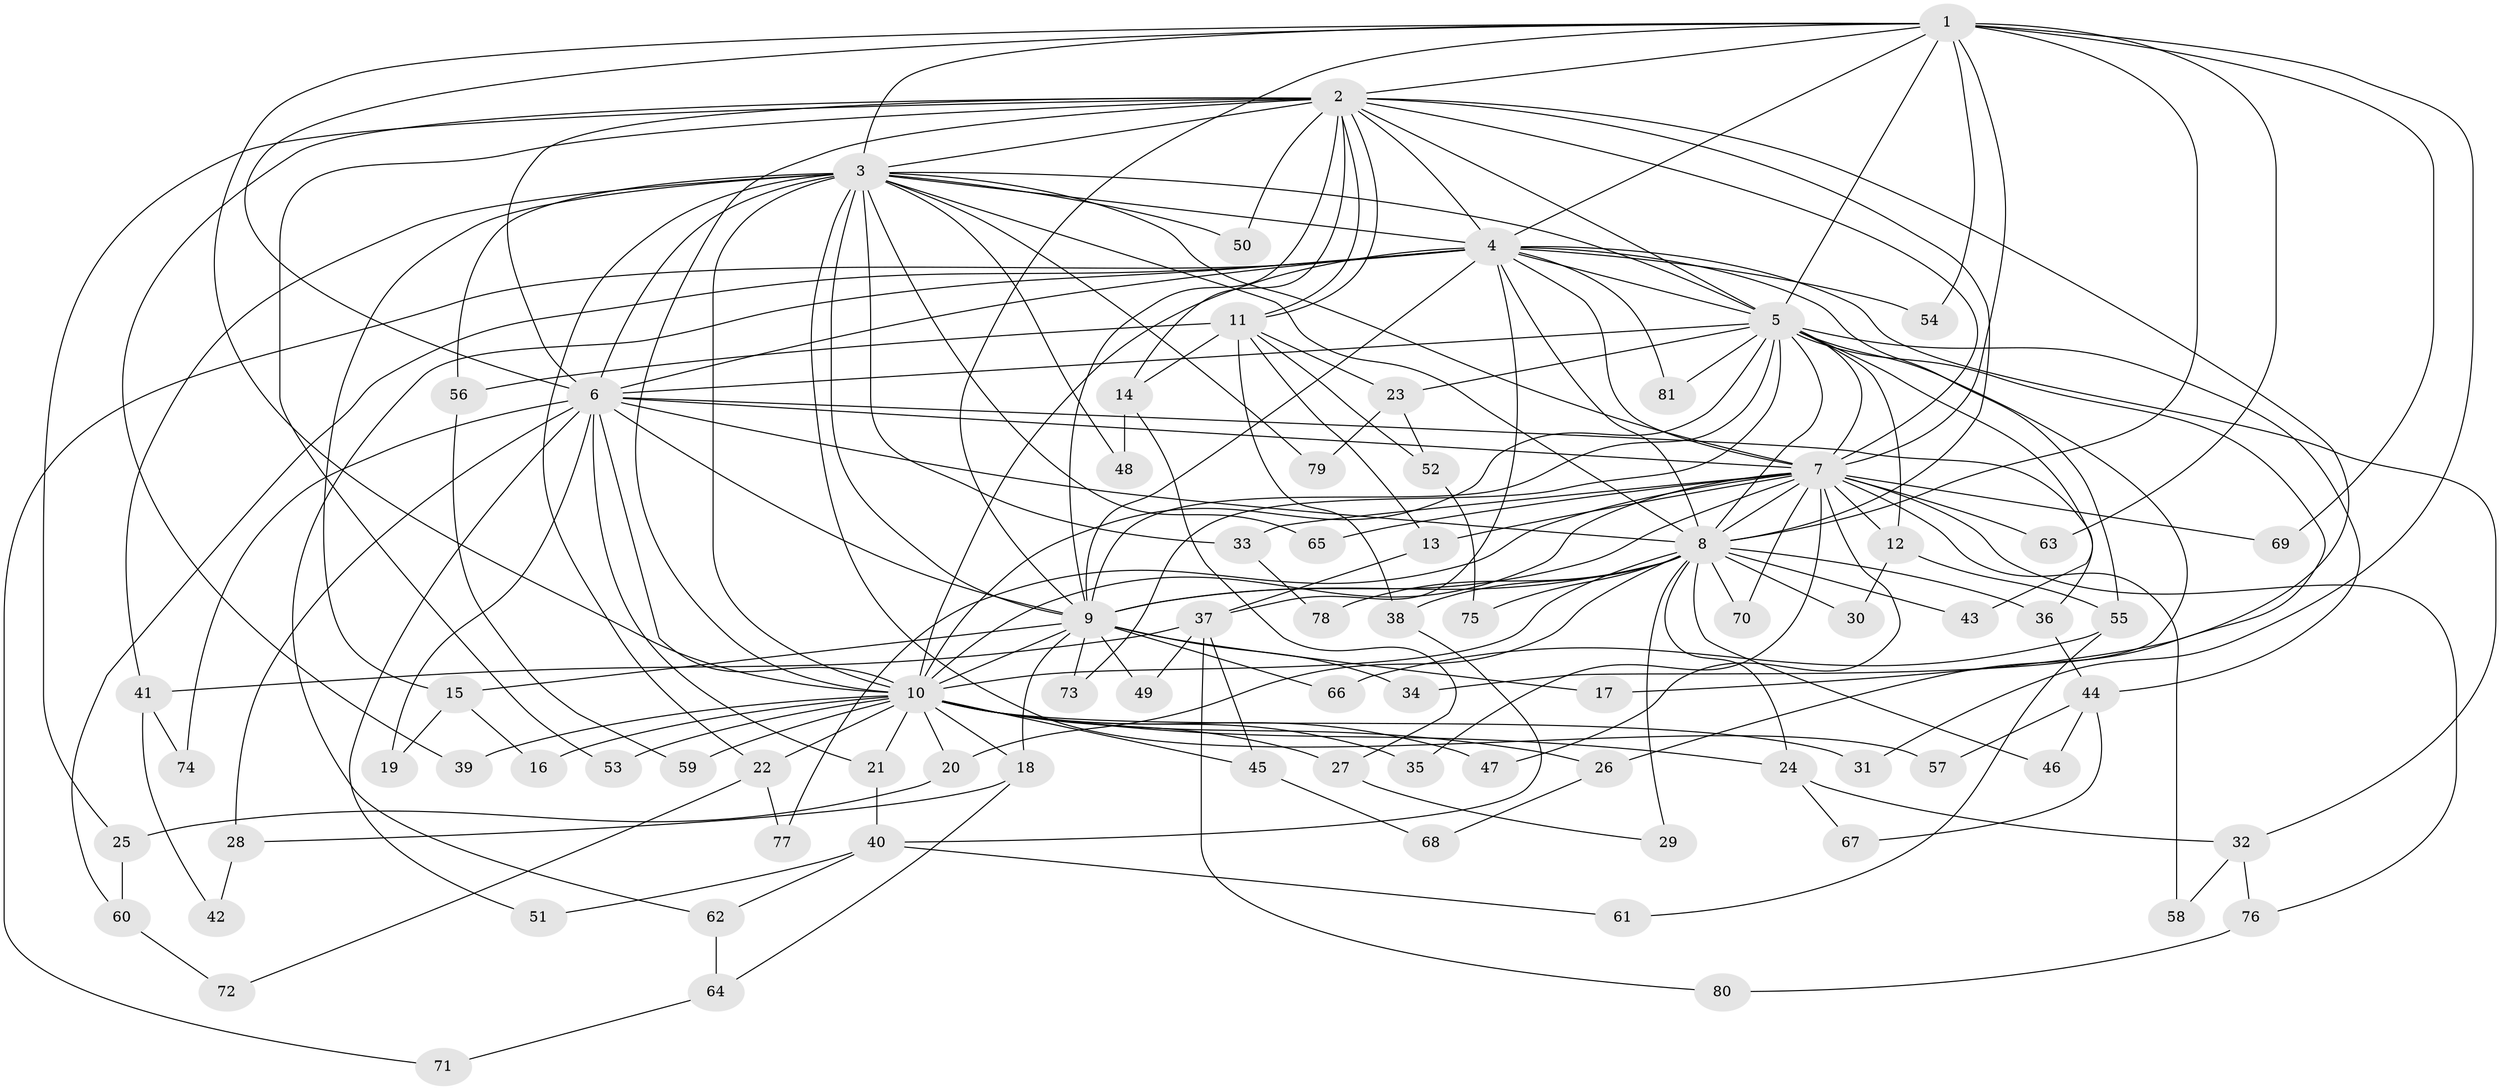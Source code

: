 // coarse degree distribution, {19: 0.041666666666666664, 23: 0.020833333333333332, 1: 0.10416666666666667, 2: 0.5416666666666666, 3: 0.125, 6: 0.020833333333333332, 5: 0.020833333333333332, 11: 0.020833333333333332, 4: 0.08333333333333333, 12: 0.020833333333333332}
// Generated by graph-tools (version 1.1) at 2025/48/03/04/25 21:48:47]
// undirected, 81 vertices, 187 edges
graph export_dot {
graph [start="1"]
  node [color=gray90,style=filled];
  1;
  2;
  3;
  4;
  5;
  6;
  7;
  8;
  9;
  10;
  11;
  12;
  13;
  14;
  15;
  16;
  17;
  18;
  19;
  20;
  21;
  22;
  23;
  24;
  25;
  26;
  27;
  28;
  29;
  30;
  31;
  32;
  33;
  34;
  35;
  36;
  37;
  38;
  39;
  40;
  41;
  42;
  43;
  44;
  45;
  46;
  47;
  48;
  49;
  50;
  51;
  52;
  53;
  54;
  55;
  56;
  57;
  58;
  59;
  60;
  61;
  62;
  63;
  64;
  65;
  66;
  67;
  68;
  69;
  70;
  71;
  72;
  73;
  74;
  75;
  76;
  77;
  78;
  79;
  80;
  81;
  1 -- 2;
  1 -- 3;
  1 -- 4;
  1 -- 5;
  1 -- 6;
  1 -- 7;
  1 -- 8;
  1 -- 9;
  1 -- 10;
  1 -- 31;
  1 -- 54;
  1 -- 63;
  1 -- 69;
  2 -- 3;
  2 -- 4;
  2 -- 5;
  2 -- 6;
  2 -- 7;
  2 -- 8;
  2 -- 9;
  2 -- 10;
  2 -- 11;
  2 -- 11;
  2 -- 14;
  2 -- 17;
  2 -- 25;
  2 -- 39;
  2 -- 50;
  2 -- 53;
  3 -- 4;
  3 -- 5;
  3 -- 6;
  3 -- 7;
  3 -- 8;
  3 -- 9;
  3 -- 10;
  3 -- 15;
  3 -- 22;
  3 -- 33;
  3 -- 41;
  3 -- 48;
  3 -- 50;
  3 -- 56;
  3 -- 57;
  3 -- 65;
  3 -- 79;
  4 -- 5;
  4 -- 6;
  4 -- 7;
  4 -- 8;
  4 -- 9;
  4 -- 10;
  4 -- 32;
  4 -- 37;
  4 -- 54;
  4 -- 55;
  4 -- 60;
  4 -- 62;
  4 -- 71;
  4 -- 81;
  5 -- 6;
  5 -- 7;
  5 -- 8;
  5 -- 9;
  5 -- 10;
  5 -- 12;
  5 -- 23;
  5 -- 26;
  5 -- 34;
  5 -- 43;
  5 -- 44;
  5 -- 73;
  5 -- 81;
  6 -- 7;
  6 -- 8;
  6 -- 9;
  6 -- 10;
  6 -- 19;
  6 -- 21;
  6 -- 28;
  6 -- 36;
  6 -- 51;
  6 -- 74;
  7 -- 8;
  7 -- 9;
  7 -- 10;
  7 -- 12;
  7 -- 13;
  7 -- 33;
  7 -- 35;
  7 -- 47;
  7 -- 58;
  7 -- 63;
  7 -- 65;
  7 -- 69;
  7 -- 70;
  7 -- 76;
  7 -- 77;
  8 -- 9;
  8 -- 10;
  8 -- 20;
  8 -- 24;
  8 -- 29;
  8 -- 30;
  8 -- 36;
  8 -- 38;
  8 -- 43;
  8 -- 46;
  8 -- 70;
  8 -- 75;
  8 -- 78;
  9 -- 10;
  9 -- 15;
  9 -- 17;
  9 -- 18;
  9 -- 34;
  9 -- 49;
  9 -- 66;
  9 -- 73;
  10 -- 16;
  10 -- 18;
  10 -- 20;
  10 -- 21;
  10 -- 22;
  10 -- 24;
  10 -- 26;
  10 -- 27;
  10 -- 31;
  10 -- 35;
  10 -- 39;
  10 -- 45;
  10 -- 47;
  10 -- 53;
  10 -- 59;
  11 -- 13;
  11 -- 14;
  11 -- 23;
  11 -- 38;
  11 -- 52;
  11 -- 56;
  12 -- 30;
  12 -- 55;
  13 -- 37;
  14 -- 27;
  14 -- 48;
  15 -- 16;
  15 -- 19;
  18 -- 28;
  18 -- 64;
  20 -- 25;
  21 -- 40;
  22 -- 72;
  22 -- 77;
  23 -- 52;
  23 -- 79;
  24 -- 32;
  24 -- 67;
  25 -- 60;
  26 -- 68;
  27 -- 29;
  28 -- 42;
  32 -- 58;
  32 -- 76;
  33 -- 78;
  36 -- 44;
  37 -- 41;
  37 -- 45;
  37 -- 49;
  37 -- 80;
  38 -- 40;
  40 -- 51;
  40 -- 61;
  40 -- 62;
  41 -- 42;
  41 -- 74;
  44 -- 46;
  44 -- 57;
  44 -- 67;
  45 -- 68;
  52 -- 75;
  55 -- 61;
  55 -- 66;
  56 -- 59;
  60 -- 72;
  62 -- 64;
  64 -- 71;
  76 -- 80;
}
